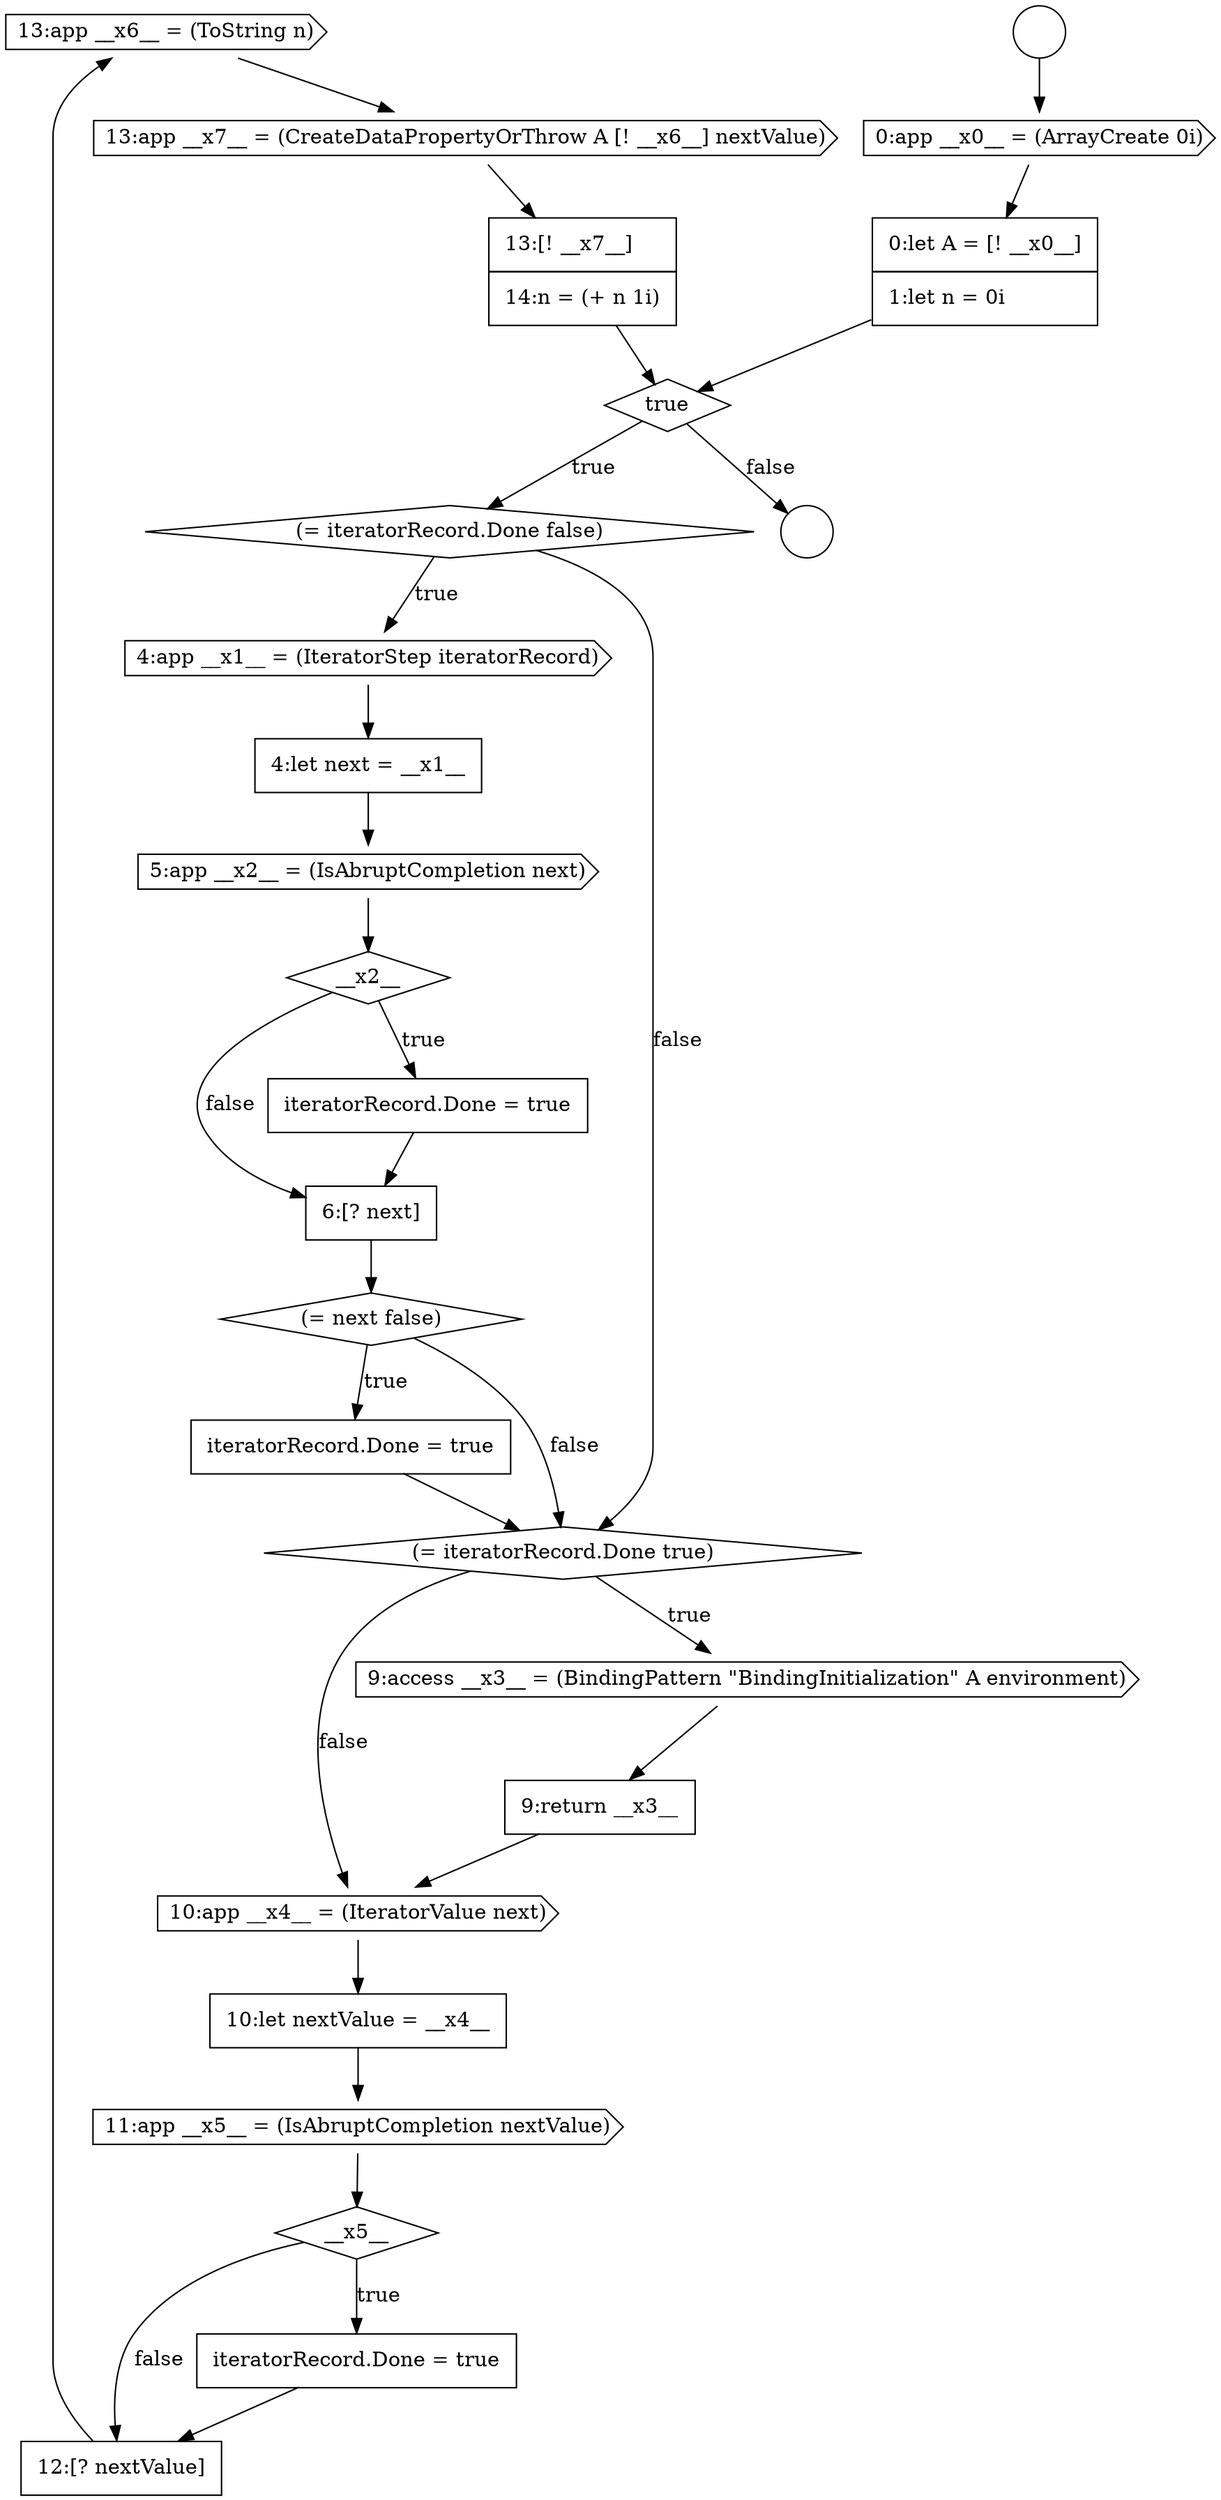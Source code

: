 digraph {
  node7040 [shape=cds, label=<<font color="black">13:app __x6__ = (ToString n)</font>> color="black" fillcolor="white" style=filled]
  node7032 [shape=cds, label=<<font color="black">9:access __x3__ = (BindingPattern &quot;BindingInitialization&quot; A environment)</font>> color="black" fillcolor="white" style=filled]
  node7036 [shape=cds, label=<<font color="black">11:app __x5__ = (IsAbruptCompletion nextValue)</font>> color="black" fillcolor="white" style=filled]
  node7042 [shape=none, margin=0, label=<<font color="black">
    <table border="0" cellborder="1" cellspacing="0" cellpadding="10">
      <tr><td align="left">13:[! __x7__]</td></tr>
      <tr><td align="left">14:n = (+ n 1i)</td></tr>
    </table>
  </font>> color="black" fillcolor="white" style=filled]
  node7027 [shape=none, margin=0, label=<<font color="black">
    <table border="0" cellborder="1" cellspacing="0" cellpadding="10">
      <tr><td align="left">iteratorRecord.Done = true</td></tr>
    </table>
  </font>> color="black" fillcolor="white" style=filled]
  node7020 [shape=none, margin=0, label=<<font color="black">
    <table border="0" cellborder="1" cellspacing="0" cellpadding="10">
      <tr><td align="left">0:let A = [! __x0__]</td></tr>
      <tr><td align="left">1:let n = 0i</td></tr>
    </table>
  </font>> color="black" fillcolor="white" style=filled]
  node7031 [shape=diamond, label=<<font color="black">(= iteratorRecord.Done true)</font>> color="black" fillcolor="white" style=filled]
  node7021 [shape=diamond, label=<<font color="black">true</font>> color="black" fillcolor="white" style=filled]
  node7030 [shape=none, margin=0, label=<<font color="black">
    <table border="0" cellborder="1" cellspacing="0" cellpadding="10">
      <tr><td align="left">iteratorRecord.Done = true</td></tr>
    </table>
  </font>> color="black" fillcolor="white" style=filled]
  node7026 [shape=diamond, label=<<font color="black">__x2__</font>> color="black" fillcolor="white" style=filled]
  node7024 [shape=none, margin=0, label=<<font color="black">
    <table border="0" cellborder="1" cellspacing="0" cellpadding="10">
      <tr><td align="left">4:let next = __x1__</td></tr>
    </table>
  </font>> color="black" fillcolor="white" style=filled]
  node7034 [shape=cds, label=<<font color="black">10:app __x4__ = (IteratorValue next)</font>> color="black" fillcolor="white" style=filled]
  node7029 [shape=diamond, label=<<font color="black">(= next false)</font>> color="black" fillcolor="white" style=filled]
  node7028 [shape=none, margin=0, label=<<font color="black">
    <table border="0" cellborder="1" cellspacing="0" cellpadding="10">
      <tr><td align="left">6:[? next]</td></tr>
    </table>
  </font>> color="black" fillcolor="white" style=filled]
  node7018 [shape=circle label=" " color="black" fillcolor="white" style=filled]
  node7022 [shape=diamond, label=<<font color="black">(= iteratorRecord.Done false)</font>> color="black" fillcolor="white" style=filled]
  node7037 [shape=diamond, label=<<font color="black">__x5__</font>> color="black" fillcolor="white" style=filled]
  node7019 [shape=cds, label=<<font color="black">0:app __x0__ = (ArrayCreate 0i)</font>> color="black" fillcolor="white" style=filled]
  node7041 [shape=cds, label=<<font color="black">13:app __x7__ = (CreateDataPropertyOrThrow A [! __x6__] nextValue)</font>> color="black" fillcolor="white" style=filled]
  node7038 [shape=none, margin=0, label=<<font color="black">
    <table border="0" cellborder="1" cellspacing="0" cellpadding="10">
      <tr><td align="left">iteratorRecord.Done = true</td></tr>
    </table>
  </font>> color="black" fillcolor="white" style=filled]
  node7033 [shape=none, margin=0, label=<<font color="black">
    <table border="0" cellborder="1" cellspacing="0" cellpadding="10">
      <tr><td align="left">9:return __x3__</td></tr>
    </table>
  </font>> color="black" fillcolor="white" style=filled]
  node7023 [shape=cds, label=<<font color="black">4:app __x1__ = (IteratorStep iteratorRecord)</font>> color="black" fillcolor="white" style=filled]
  node7039 [shape=none, margin=0, label=<<font color="black">
    <table border="0" cellborder="1" cellspacing="0" cellpadding="10">
      <tr><td align="left">12:[? nextValue]</td></tr>
    </table>
  </font>> color="black" fillcolor="white" style=filled]
  node7017 [shape=circle label=" " color="black" fillcolor="white" style=filled]
  node7035 [shape=none, margin=0, label=<<font color="black">
    <table border="0" cellborder="1" cellspacing="0" cellpadding="10">
      <tr><td align="left">10:let nextValue = __x4__</td></tr>
    </table>
  </font>> color="black" fillcolor="white" style=filled]
  node7025 [shape=cds, label=<<font color="black">5:app __x2__ = (IsAbruptCompletion next)</font>> color="black" fillcolor="white" style=filled]
  node7027 -> node7028 [ color="black"]
  node7040 -> node7041 [ color="black"]
  node7037 -> node7038 [label=<<font color="black">true</font>> color="black"]
  node7037 -> node7039 [label=<<font color="black">false</font>> color="black"]
  node7034 -> node7035 [ color="black"]
  node7023 -> node7024 [ color="black"]
  node7030 -> node7031 [ color="black"]
  node7039 -> node7040 [ color="black"]
  node7038 -> node7039 [ color="black"]
  node7033 -> node7034 [ color="black"]
  node7019 -> node7020 [ color="black"]
  node7036 -> node7037 [ color="black"]
  node7024 -> node7025 [ color="black"]
  node7032 -> node7033 [ color="black"]
  node7025 -> node7026 [ color="black"]
  node7022 -> node7023 [label=<<font color="black">true</font>> color="black"]
  node7022 -> node7031 [label=<<font color="black">false</font>> color="black"]
  node7021 -> node7022 [label=<<font color="black">true</font>> color="black"]
  node7021 -> node7018 [label=<<font color="black">false</font>> color="black"]
  node7035 -> node7036 [ color="black"]
  node7041 -> node7042 [ color="black"]
  node7020 -> node7021 [ color="black"]
  node7029 -> node7030 [label=<<font color="black">true</font>> color="black"]
  node7029 -> node7031 [label=<<font color="black">false</font>> color="black"]
  node7028 -> node7029 [ color="black"]
  node7026 -> node7027 [label=<<font color="black">true</font>> color="black"]
  node7026 -> node7028 [label=<<font color="black">false</font>> color="black"]
  node7042 -> node7021 [ color="black"]
  node7031 -> node7032 [label=<<font color="black">true</font>> color="black"]
  node7031 -> node7034 [label=<<font color="black">false</font>> color="black"]
  node7017 -> node7019 [ color="black"]
}
